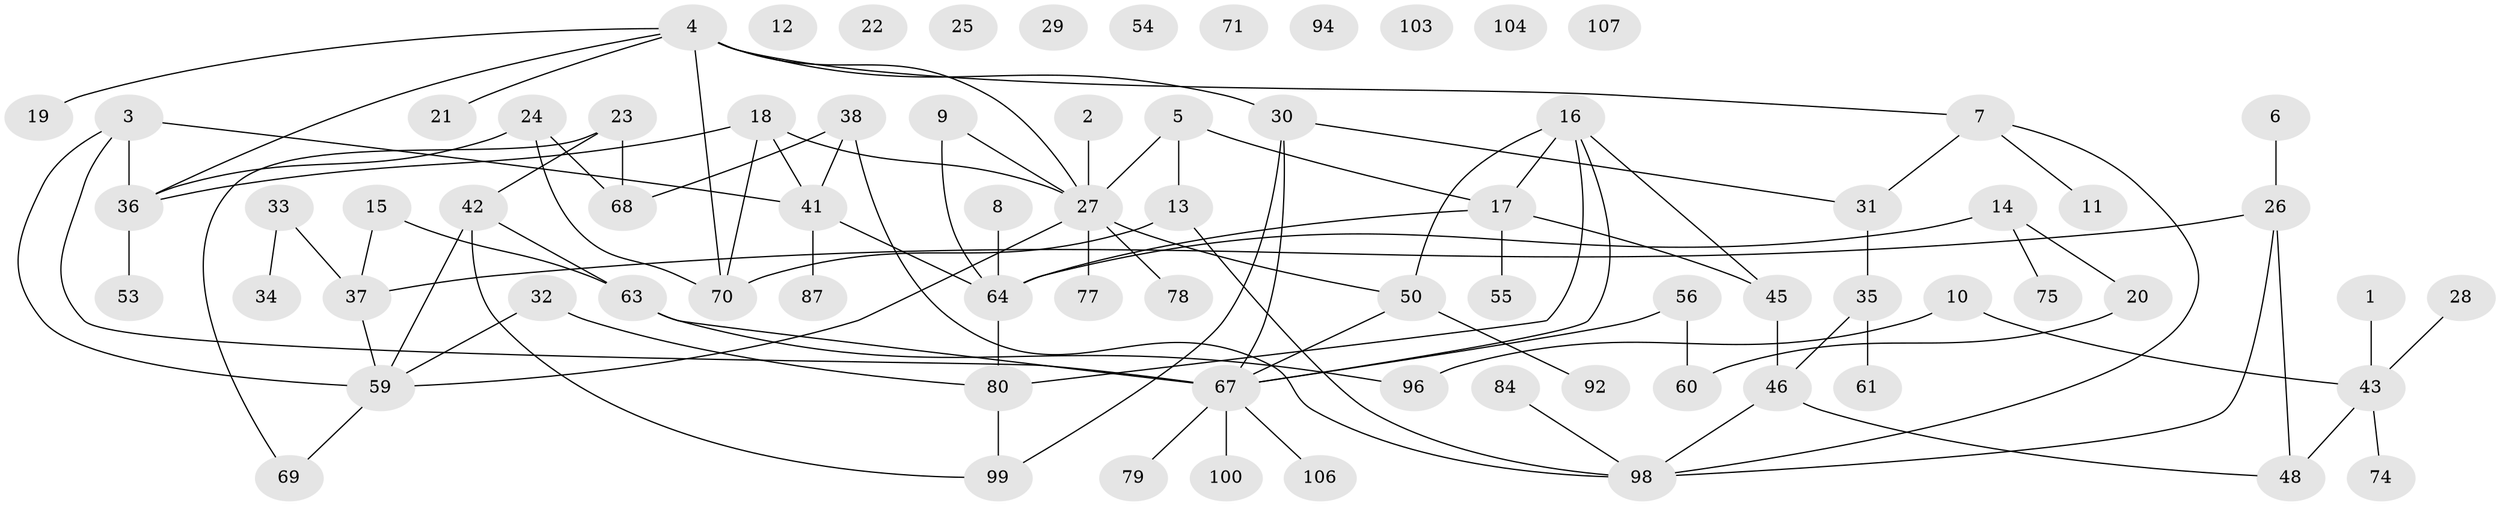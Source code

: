 // original degree distribution, {1: 0.24770642201834864, 5: 0.03669724770642202, 3: 0.25688073394495414, 2: 0.2018348623853211, 0: 0.08256880733944955, 4: 0.14678899082568808, 7: 0.009174311926605505, 6: 0.01834862385321101}
// Generated by graph-tools (version 1.1) at 2025/41/03/06/25 10:41:22]
// undirected, 77 vertices, 97 edges
graph export_dot {
graph [start="1"]
  node [color=gray90,style=filled];
  1;
  2;
  3 [super="+39"];
  4 [super="+44"];
  5;
  6;
  7 [super="+101"];
  8 [super="+85"];
  9 [super="+51"];
  10;
  11;
  12;
  13;
  14;
  15;
  16 [super="+52"];
  17 [super="+93"];
  18 [super="+40"];
  19;
  20 [super="+97"];
  21;
  22;
  23 [super="+57"];
  24 [super="+58"];
  25;
  26 [super="+82"];
  27 [super="+88"];
  28;
  29;
  30 [super="+66"];
  31;
  32;
  33;
  34;
  35 [super="+49"];
  36 [super="+47"];
  37;
  38;
  41 [super="+76"];
  42 [super="+95"];
  43 [super="+65"];
  45;
  46;
  48 [super="+83"];
  50 [super="+73"];
  53;
  54;
  55;
  56 [super="+90"];
  59 [super="+62"];
  60 [super="+102"];
  61;
  63 [super="+108"];
  64 [super="+86"];
  67 [super="+109"];
  68 [super="+89"];
  69;
  70 [super="+91"];
  71 [super="+72"];
  74;
  75;
  77;
  78;
  79;
  80 [super="+81"];
  84;
  87;
  92;
  94;
  96;
  98 [super="+105"];
  99;
  100;
  103;
  104;
  106;
  107;
  1 -- 43;
  2 -- 27;
  3 -- 36;
  3 -- 41;
  3 -- 67;
  3 -- 59;
  4 -- 19;
  4 -- 21;
  4 -- 30;
  4 -- 27;
  4 -- 70;
  4 -- 7;
  4 -- 36;
  5 -- 13;
  5 -- 17;
  5 -- 27;
  6 -- 26;
  7 -- 98;
  7 -- 11;
  7 -- 31;
  8 -- 64;
  9 -- 64;
  9 -- 27;
  10 -- 43;
  10 -- 96;
  13 -- 98;
  13 -- 70;
  14 -- 75;
  14 -- 64;
  14 -- 20;
  15 -- 37;
  15 -- 63;
  16 -- 45;
  16 -- 50;
  16 -- 17;
  16 -- 67;
  16 -- 80;
  17 -- 55;
  17 -- 64;
  17 -- 45;
  18 -- 27;
  18 -- 41;
  18 -- 36;
  18 -- 70;
  20 -- 60;
  23 -- 68;
  23 -- 42;
  23 -- 69;
  24 -- 68;
  24 -- 36;
  24 -- 70;
  26 -- 48;
  26 -- 37;
  26 -- 98;
  27 -- 50;
  27 -- 77;
  27 -- 78;
  27 -- 59;
  28 -- 43;
  30 -- 99;
  30 -- 67;
  30 -- 31;
  31 -- 35;
  32 -- 80;
  32 -- 59;
  33 -- 34;
  33 -- 37;
  35 -- 61;
  35 -- 46;
  36 -- 53;
  37 -- 59;
  38 -- 68;
  38 -- 98;
  38 -- 41;
  41 -- 64;
  41 -- 87;
  42 -- 59;
  42 -- 99;
  42 -- 63;
  43 -- 48;
  43 -- 74;
  45 -- 46;
  46 -- 98;
  46 -- 48;
  50 -- 67;
  50 -- 92;
  56 -- 67;
  56 -- 60;
  59 -- 69;
  63 -- 96;
  63 -- 67;
  64 -- 80;
  67 -- 100;
  67 -- 106;
  67 -- 79;
  80 -- 99;
  84 -- 98;
}
